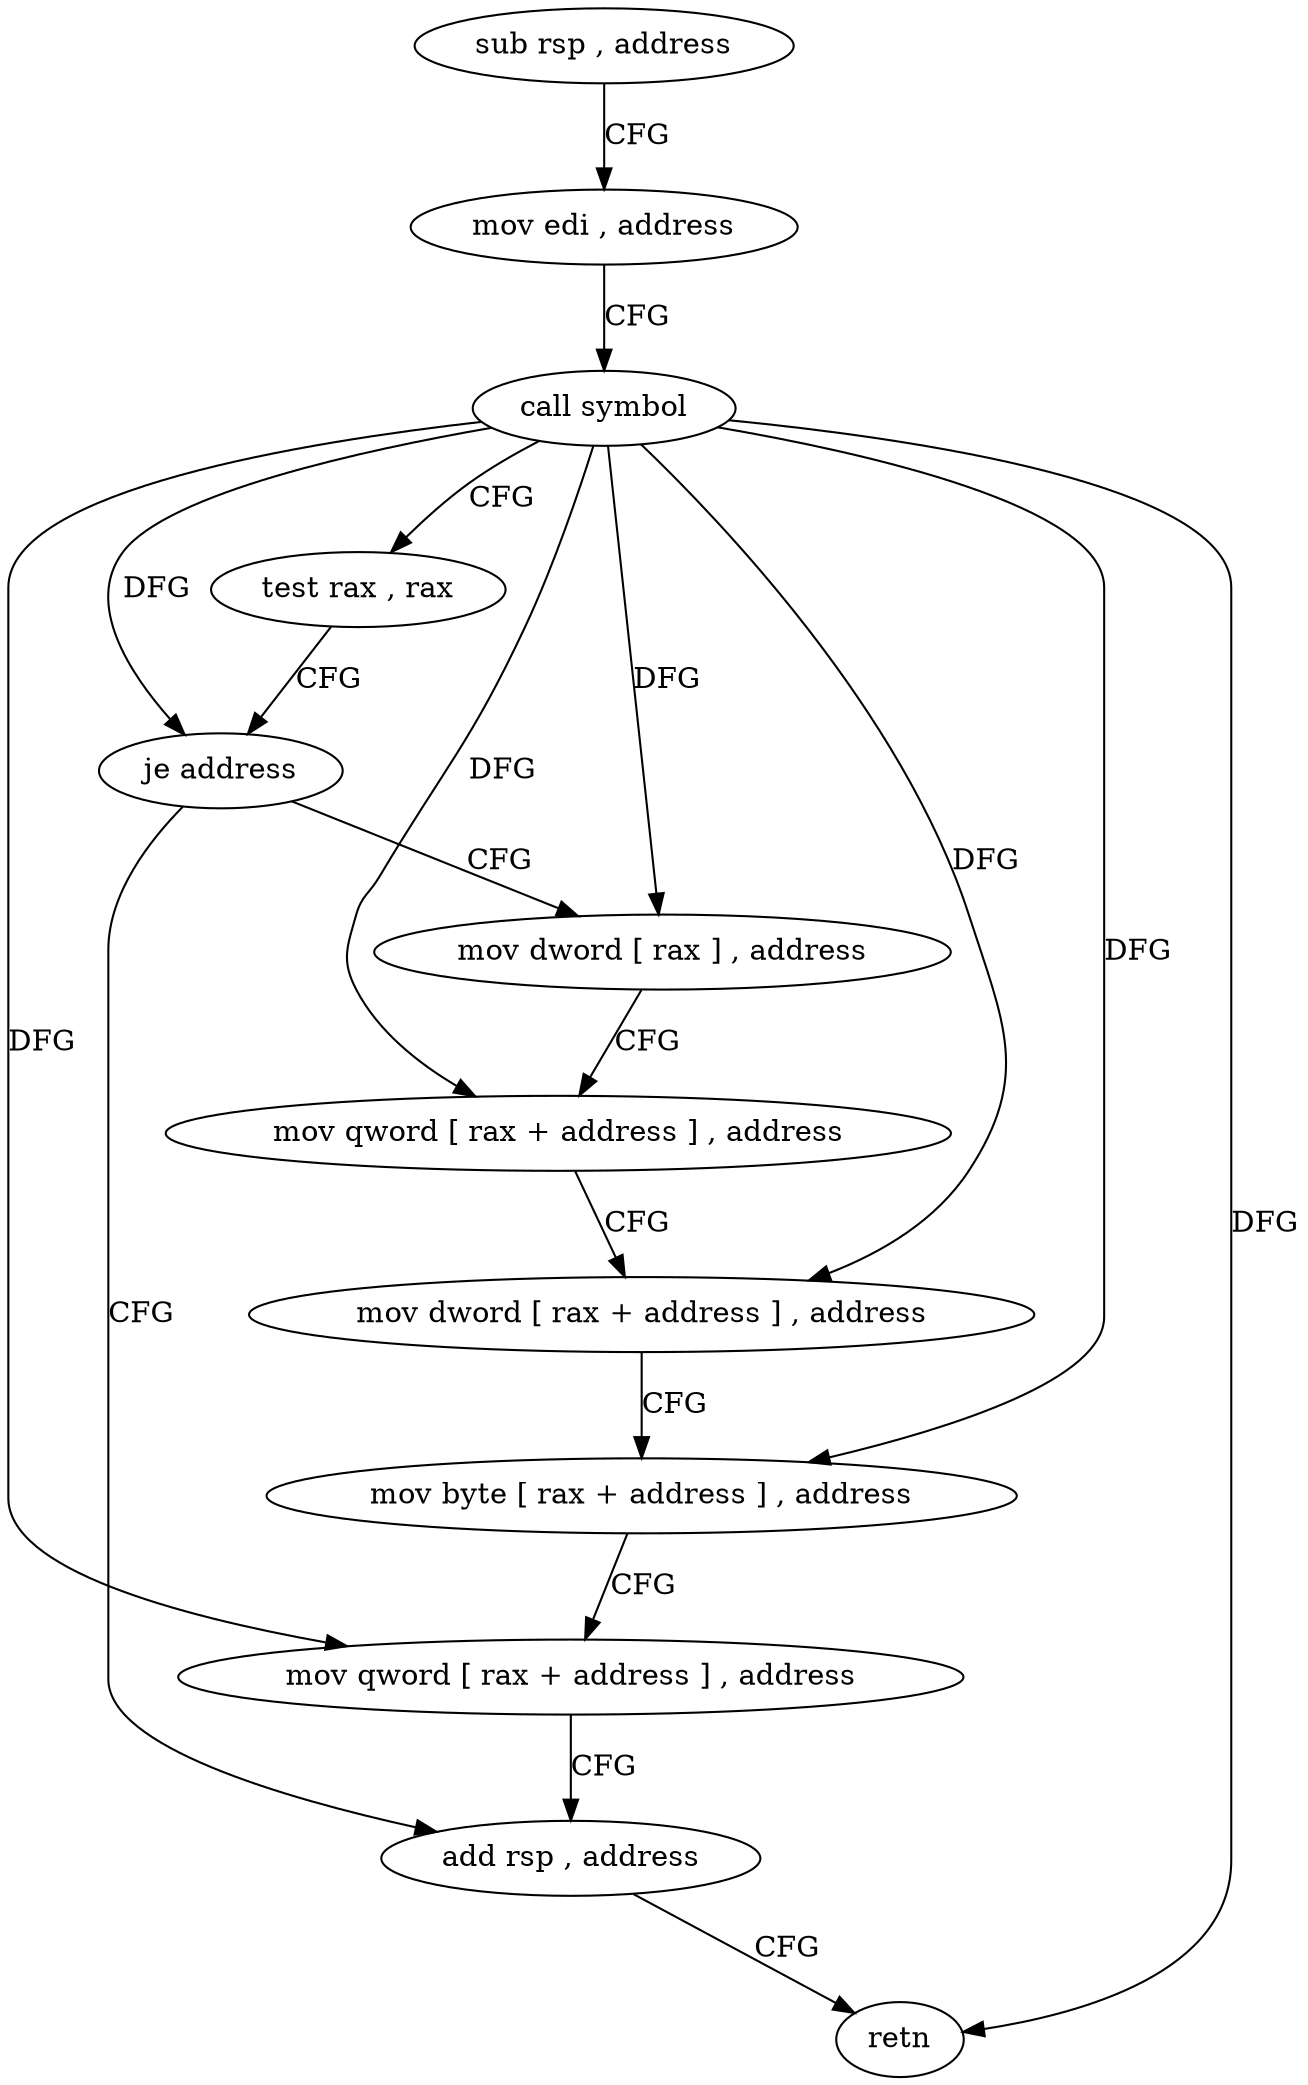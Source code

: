 digraph "func" {
"121685" [label = "sub rsp , address" ]
"121689" [label = "mov edi , address" ]
"121694" [label = "call symbol" ]
"121699" [label = "test rax , rax" ]
"121702" [label = "je address" ]
"121737" [label = "add rsp , address" ]
"121704" [label = "mov dword [ rax ] , address" ]
"121741" [label = "retn" ]
"121710" [label = "mov qword [ rax + address ] , address" ]
"121718" [label = "mov dword [ rax + address ] , address" ]
"121725" [label = "mov byte [ rax + address ] , address" ]
"121729" [label = "mov qword [ rax + address ] , address" ]
"121685" -> "121689" [ label = "CFG" ]
"121689" -> "121694" [ label = "CFG" ]
"121694" -> "121699" [ label = "CFG" ]
"121694" -> "121702" [ label = "DFG" ]
"121694" -> "121741" [ label = "DFG" ]
"121694" -> "121704" [ label = "DFG" ]
"121694" -> "121710" [ label = "DFG" ]
"121694" -> "121718" [ label = "DFG" ]
"121694" -> "121725" [ label = "DFG" ]
"121694" -> "121729" [ label = "DFG" ]
"121699" -> "121702" [ label = "CFG" ]
"121702" -> "121737" [ label = "CFG" ]
"121702" -> "121704" [ label = "CFG" ]
"121737" -> "121741" [ label = "CFG" ]
"121704" -> "121710" [ label = "CFG" ]
"121710" -> "121718" [ label = "CFG" ]
"121718" -> "121725" [ label = "CFG" ]
"121725" -> "121729" [ label = "CFG" ]
"121729" -> "121737" [ label = "CFG" ]
}

